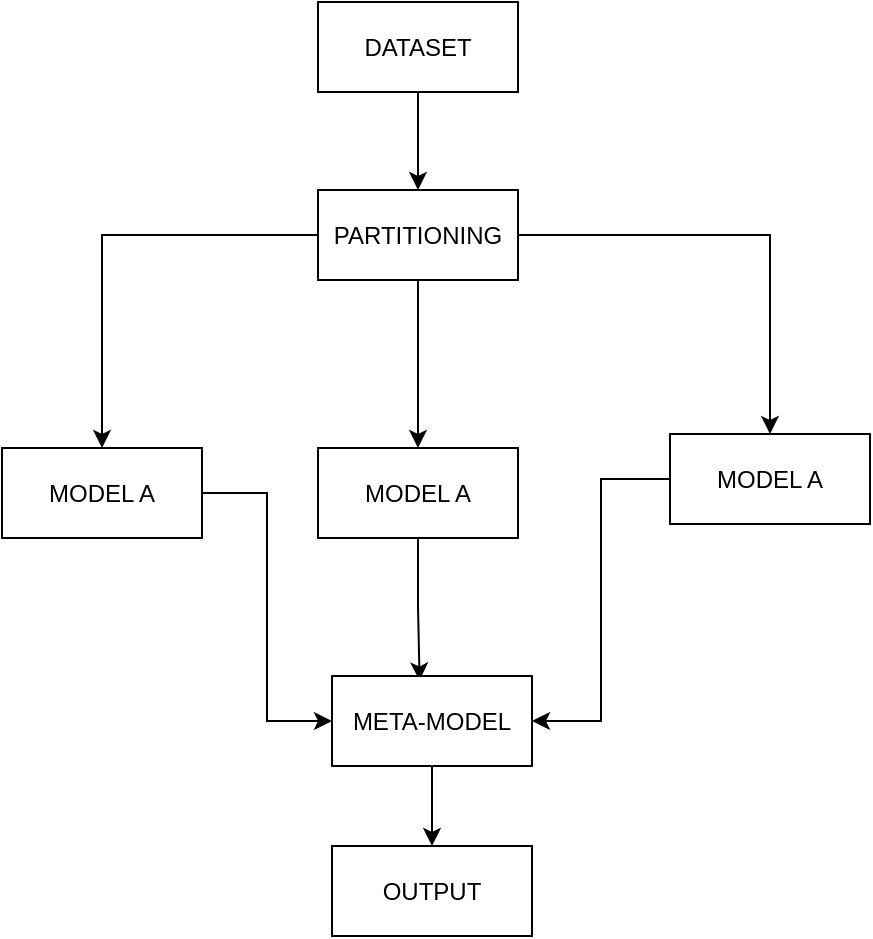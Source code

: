 <mxfile version="21.5.0" type="github">
  <diagram name="Page-1" id="dehKwdMDdCNMkUNMSvIG">
    <mxGraphModel dx="830" dy="536" grid="0" gridSize="10" guides="1" tooltips="1" connect="1" arrows="1" fold="1" page="1" pageScale="1" pageWidth="827" pageHeight="1169" math="0" shadow="0">
      <root>
        <mxCell id="0" />
        <mxCell id="1" parent="0" />
        <mxCell id="6oEjL8NHUUpyxSUwLYc4-22" style="edgeStyle=orthogonalEdgeStyle;rounded=0;orthogonalLoop=1;jettySize=auto;html=1;entryX=0;entryY=0.5;entryDx=0;entryDy=0;" edge="1" parent="1" source="6oEjL8NHUUpyxSUwLYc4-6" target="6oEjL8NHUUpyxSUwLYc4-11">
          <mxGeometry relative="1" as="geometry" />
        </mxCell>
        <mxCell id="6oEjL8NHUUpyxSUwLYc4-6" value="MODEL A" style="rounded=0;whiteSpace=wrap;html=1;" vertex="1" parent="1">
          <mxGeometry x="144" y="328" width="100" height="45" as="geometry" />
        </mxCell>
        <mxCell id="6oEjL8NHUUpyxSUwLYc4-20" style="edgeStyle=orthogonalEdgeStyle;rounded=0;orthogonalLoop=1;jettySize=auto;html=1;entryX=0.438;entryY=0.05;entryDx=0;entryDy=0;entryPerimeter=0;" edge="1" parent="1" source="6oEjL8NHUUpyxSUwLYc4-10" target="6oEjL8NHUUpyxSUwLYc4-11">
          <mxGeometry relative="1" as="geometry" />
        </mxCell>
        <mxCell id="6oEjL8NHUUpyxSUwLYc4-10" value="MODEL A" style="rounded=0;whiteSpace=wrap;html=1;" vertex="1" parent="1">
          <mxGeometry x="302" y="328" width="100" height="45" as="geometry" />
        </mxCell>
        <mxCell id="6oEjL8NHUUpyxSUwLYc4-23" style="edgeStyle=orthogonalEdgeStyle;rounded=0;orthogonalLoop=1;jettySize=auto;html=1;" edge="1" parent="1" source="6oEjL8NHUUpyxSUwLYc4-11" target="6oEjL8NHUUpyxSUwLYc4-15">
          <mxGeometry relative="1" as="geometry" />
        </mxCell>
        <mxCell id="6oEjL8NHUUpyxSUwLYc4-11" value="META-MODEL" style="rounded=0;whiteSpace=wrap;html=1;" vertex="1" parent="1">
          <mxGeometry x="309" y="442" width="100" height="45" as="geometry" />
        </mxCell>
        <mxCell id="6oEjL8NHUUpyxSUwLYc4-16" style="edgeStyle=orthogonalEdgeStyle;rounded=0;orthogonalLoop=1;jettySize=auto;html=1;entryX=0.5;entryY=0;entryDx=0;entryDy=0;" edge="1" parent="1" source="6oEjL8NHUUpyxSUwLYc4-12" target="6oEjL8NHUUpyxSUwLYc4-13">
          <mxGeometry relative="1" as="geometry" />
        </mxCell>
        <mxCell id="6oEjL8NHUUpyxSUwLYc4-12" value="DATASET" style="rounded=0;whiteSpace=wrap;html=1;" vertex="1" parent="1">
          <mxGeometry x="302" y="105" width="100" height="45" as="geometry" />
        </mxCell>
        <mxCell id="6oEjL8NHUUpyxSUwLYc4-17" style="edgeStyle=orthogonalEdgeStyle;rounded=0;orthogonalLoop=1;jettySize=auto;html=1;" edge="1" parent="1" source="6oEjL8NHUUpyxSUwLYc4-13" target="6oEjL8NHUUpyxSUwLYc4-10">
          <mxGeometry relative="1" as="geometry" />
        </mxCell>
        <mxCell id="6oEjL8NHUUpyxSUwLYc4-18" style="edgeStyle=orthogonalEdgeStyle;rounded=0;orthogonalLoop=1;jettySize=auto;html=1;entryX=0.5;entryY=0;entryDx=0;entryDy=0;" edge="1" parent="1" source="6oEjL8NHUUpyxSUwLYc4-13" target="6oEjL8NHUUpyxSUwLYc4-6">
          <mxGeometry relative="1" as="geometry" />
        </mxCell>
        <mxCell id="6oEjL8NHUUpyxSUwLYc4-19" style="edgeStyle=orthogonalEdgeStyle;rounded=0;orthogonalLoop=1;jettySize=auto;html=1;entryX=0.5;entryY=0;entryDx=0;entryDy=0;" edge="1" parent="1" source="6oEjL8NHUUpyxSUwLYc4-13" target="6oEjL8NHUUpyxSUwLYc4-14">
          <mxGeometry relative="1" as="geometry" />
        </mxCell>
        <mxCell id="6oEjL8NHUUpyxSUwLYc4-13" value="PARTITIONING" style="rounded=0;whiteSpace=wrap;html=1;" vertex="1" parent="1">
          <mxGeometry x="302" y="199" width="100" height="45" as="geometry" />
        </mxCell>
        <mxCell id="6oEjL8NHUUpyxSUwLYc4-21" style="edgeStyle=orthogonalEdgeStyle;rounded=0;orthogonalLoop=1;jettySize=auto;html=1;entryX=1;entryY=0.5;entryDx=0;entryDy=0;" edge="1" parent="1" source="6oEjL8NHUUpyxSUwLYc4-14" target="6oEjL8NHUUpyxSUwLYc4-11">
          <mxGeometry relative="1" as="geometry" />
        </mxCell>
        <mxCell id="6oEjL8NHUUpyxSUwLYc4-14" value="MODEL A" style="rounded=0;whiteSpace=wrap;html=1;" vertex="1" parent="1">
          <mxGeometry x="478" y="321" width="100" height="45" as="geometry" />
        </mxCell>
        <mxCell id="6oEjL8NHUUpyxSUwLYc4-15" value="OUTPUT" style="rounded=0;whiteSpace=wrap;html=1;" vertex="1" parent="1">
          <mxGeometry x="309" y="527" width="100" height="45" as="geometry" />
        </mxCell>
      </root>
    </mxGraphModel>
  </diagram>
</mxfile>
